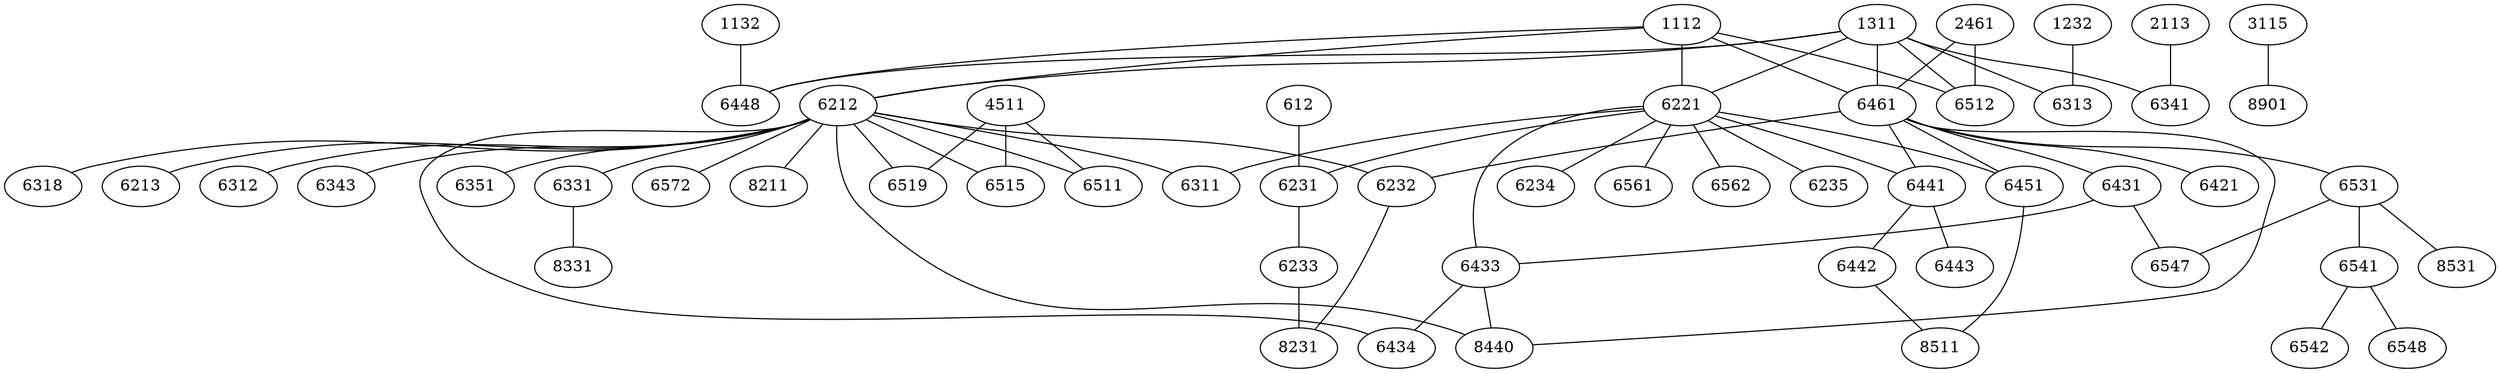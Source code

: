 graph G {
	edge[weight = "1"];
	1311 -- 6212;
	1112 -- 6212;
	6212 -- 6213;
	1311 -- 6221;
	1112 -- 6221;
	6221 -- 6231;
	612 -- 6231;
	6461 -- 6232;
	6212 -- 6232;
	6231 -- 6233;
	6221 -- 6234;
	6221 -- 6235;
	6221 -- 6311;
	6212 -- 6311;
	6212 -- 6312;
	1311 -- 6313;
	1232 -- 6313;
	6212 -- 6318;
	6212 -- 6331;
	1311 -- 6341;
	2113 -- 6341;
	6212 -- 6343;
	6212 -- 6351;
	6461 -- 6421;
	6461 -- 6431;
	6221 -- 6433;
	6431 -- 6433;
	6212 -- 6434;
	6433 -- 6434;
	6221 -- 6441;
	6461 -- 6441;
	6441 -- 6442;
	6441 -- 6443;
	1311 -- 6448;
	1132 -- 6448;
	1112 -- 6448;
	6221 -- 6451;
	6461 -- 6451;
	1311 -- 6461;
	1112 -- 6461;
	2461 -- 6461;
	4511 -- 6511;
	6212 -- 6511;
	1311 -- 6512;
	1112 -- 6512;
	2461 -- 6512;
	4511 -- 6515;
	6212 -- 6515;
	4511 -- 6519;
	6212 -- 6519;
	6461 -- 6531;
	6531 -- 6541;
	6541 -- 6542;
	6431 -- 6547;
	6531 -- 6547;
	6541 -- 6548;
	6221 -- 6561;
	6221 -- 6562;
	6212 -- 6572;
	6212 -- 8211;
	6232 -- 8231;
	6233 -- 8231;
	6331 -- 8331;
	6461 -- 8440;
	6212 -- 8440;
	6433 -- 8440;
	6442 -- 8511;
	6451 -- 8511;
	6531 -- 8531;
	3115 -- 8901;
}
